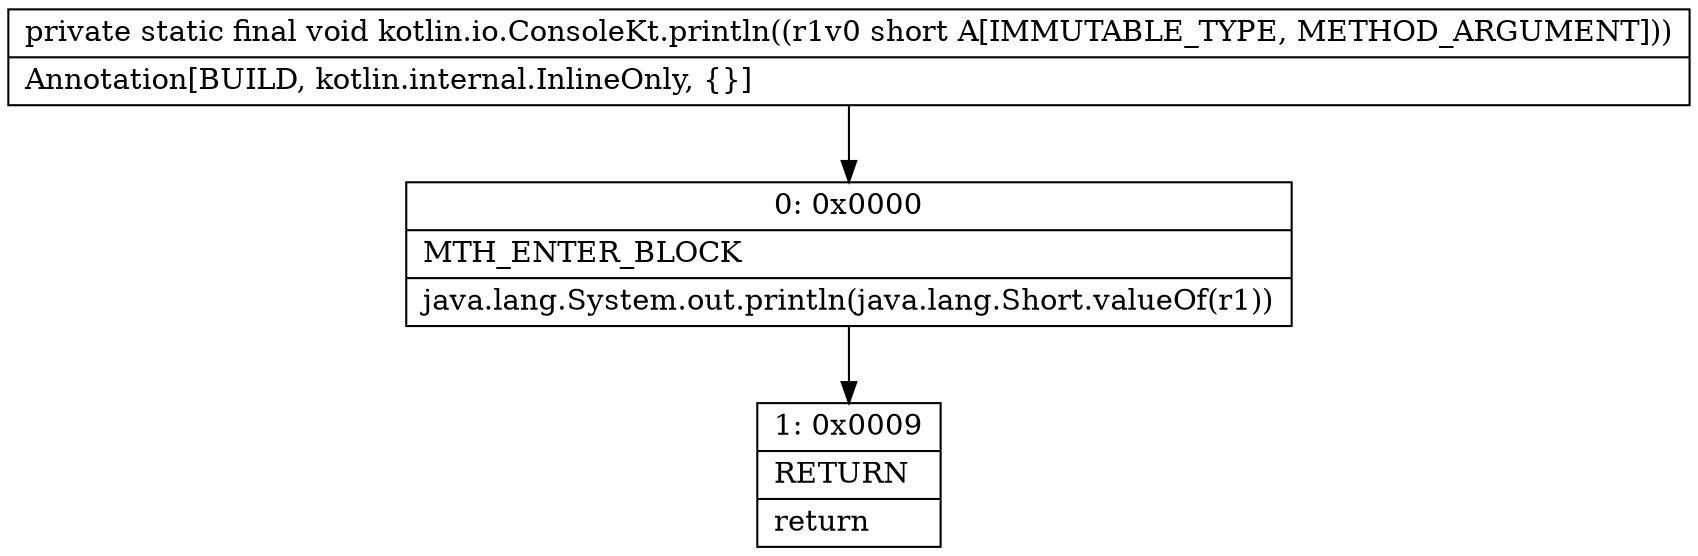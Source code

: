 digraph "CFG forkotlin.io.ConsoleKt.println(S)V" {
Node_0 [shape=record,label="{0\:\ 0x0000|MTH_ENTER_BLOCK\l|java.lang.System.out.println(java.lang.Short.valueOf(r1))\l}"];
Node_1 [shape=record,label="{1\:\ 0x0009|RETURN\l|return\l}"];
MethodNode[shape=record,label="{private static final void kotlin.io.ConsoleKt.println((r1v0 short A[IMMUTABLE_TYPE, METHOD_ARGUMENT]))  | Annotation[BUILD, kotlin.internal.InlineOnly, \{\}]\l}"];
MethodNode -> Node_0;
Node_0 -> Node_1;
}

